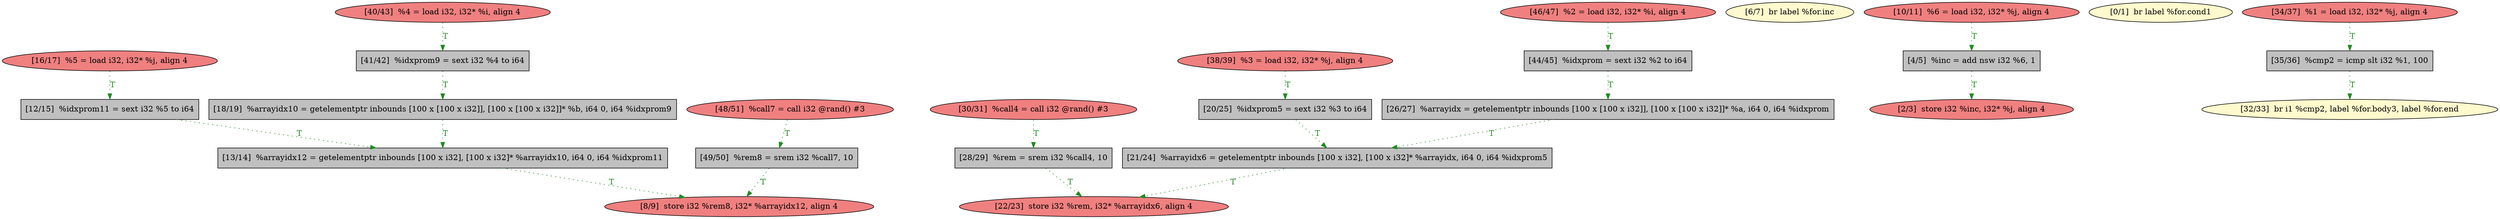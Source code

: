 
digraph G {


node531 [fillcolor=grey,label="[49/50]  %rem8 = srem i32 %call7, 10",shape=rectangle,style=filled ]
node530 [fillcolor=grey,label="[41/42]  %idxprom9 = sext i32 %4 to i64",shape=rectangle,style=filled ]
node529 [fillcolor=grey,label="[13/14]  %arrayidx12 = getelementptr inbounds [100 x i32], [100 x i32]* %arrayidx10, i64 0, i64 %idxprom11",shape=rectangle,style=filled ]
node528 [fillcolor=lightcoral,label="[48/51]  %call7 = call i32 @rand() #3",shape=ellipse,style=filled ]
node525 [fillcolor=grey,label="[21/24]  %arrayidx6 = getelementptr inbounds [100 x i32], [100 x i32]* %arrayidx, i64 0, i64 %idxprom5",shape=rectangle,style=filled ]
node524 [fillcolor=grey,label="[44/45]  %idxprom = sext i32 %2 to i64",shape=rectangle,style=filled ]
node526 [fillcolor=lightcoral,label="[22/23]  store i32 %rem, i32* %arrayidx6, align 4",shape=ellipse,style=filled ]
node522 [fillcolor=lightcoral,label="[40/43]  %4 = load i32, i32* %i, align 4",shape=ellipse,style=filled ]
node510 [fillcolor=lightcoral,label="[8/9]  store i32 %rem8, i32* %arrayidx12, align 4",shape=ellipse,style=filled ]
node509 [fillcolor=lemonchiffon,label="[6/7]  br label %for.inc",shape=ellipse,style=filled ]
node511 [fillcolor=lightcoral,label="[10/11]  %6 = load i32, i32* %j, align 4",shape=ellipse,style=filled ]
node508 [fillcolor=grey,label="[4/5]  %inc = add nsw i32 %6, 1",shape=rectangle,style=filled ]
node506 [fillcolor=lemonchiffon,label="[0/1]  br label %for.cond1",shape=ellipse,style=filled ]
node512 [fillcolor=grey,label="[12/15]  %idxprom11 = sext i32 %5 to i64",shape=rectangle,style=filled ]
node513 [fillcolor=lightcoral,label="[16/17]  %5 = load i32, i32* %j, align 4",shape=ellipse,style=filled ]
node527 [fillcolor=lightcoral,label="[46/47]  %2 = load i32, i32* %i, align 4",shape=ellipse,style=filled ]
node523 [fillcolor=grey,label="[35/36]  %cmp2 = icmp slt i32 %1, 100",shape=rectangle,style=filled ]
node520 [fillcolor=lightcoral,label="[34/37]  %1 = load i32, i32* %j, align 4",shape=ellipse,style=filled ]
node517 [fillcolor=grey,label="[28/29]  %rem = srem i32 %call4, 10",shape=rectangle,style=filled ]
node507 [fillcolor=lightcoral,label="[2/3]  store i32 %inc, i32* %j, align 4",shape=ellipse,style=filled ]
node515 [fillcolor=grey,label="[20/25]  %idxprom5 = sext i32 %3 to i64",shape=rectangle,style=filled ]
node516 [fillcolor=grey,label="[26/27]  %arrayidx = getelementptr inbounds [100 x [100 x i32]], [100 x [100 x i32]]* %a, i64 0, i64 %idxprom",shape=rectangle,style=filled ]
node518 [fillcolor=lightcoral,label="[30/31]  %call4 = call i32 @rand() #3",shape=ellipse,style=filled ]
node514 [fillcolor=grey,label="[18/19]  %arrayidx10 = getelementptr inbounds [100 x [100 x i32]], [100 x [100 x i32]]* %b, i64 0, i64 %idxprom9",shape=rectangle,style=filled ]
node519 [fillcolor=lemonchiffon,label="[32/33]  br i1 %cmp2, label %for.body3, label %for.end",shape=ellipse,style=filled ]
node521 [fillcolor=lightcoral,label="[38/39]  %3 = load i32, i32* %j, align 4",shape=ellipse,style=filled ]

node525->node526 [style=dotted,color=forestgreen,label="T",fontcolor=forestgreen ]
node528->node531 [style=dotted,color=forestgreen,label="T",fontcolor=forestgreen ]
node531->node510 [style=dotted,color=forestgreen,label="T",fontcolor=forestgreen ]
node513->node512 [style=dotted,color=forestgreen,label="T",fontcolor=forestgreen ]
node524->node516 [style=dotted,color=forestgreen,label="T",fontcolor=forestgreen ]
node515->node525 [style=dotted,color=forestgreen,label="T",fontcolor=forestgreen ]
node508->node507 [style=dotted,color=forestgreen,label="T",fontcolor=forestgreen ]
node529->node510 [style=dotted,color=forestgreen,label="T",fontcolor=forestgreen ]
node516->node525 [style=dotted,color=forestgreen,label="T",fontcolor=forestgreen ]
node511->node508 [style=dotted,color=forestgreen,label="T",fontcolor=forestgreen ]
node523->node519 [style=dotted,color=forestgreen,label="T",fontcolor=forestgreen ]
node514->node529 [style=dotted,color=forestgreen,label="T",fontcolor=forestgreen ]
node512->node529 [style=dotted,color=forestgreen,label="T",fontcolor=forestgreen ]
node520->node523 [style=dotted,color=forestgreen,label="T",fontcolor=forestgreen ]
node517->node526 [style=dotted,color=forestgreen,label="T",fontcolor=forestgreen ]
node530->node514 [style=dotted,color=forestgreen,label="T",fontcolor=forestgreen ]
node527->node524 [style=dotted,color=forestgreen,label="T",fontcolor=forestgreen ]
node518->node517 [style=dotted,color=forestgreen,label="T",fontcolor=forestgreen ]
node521->node515 [style=dotted,color=forestgreen,label="T",fontcolor=forestgreen ]
node522->node530 [style=dotted,color=forestgreen,label="T",fontcolor=forestgreen ]


}

